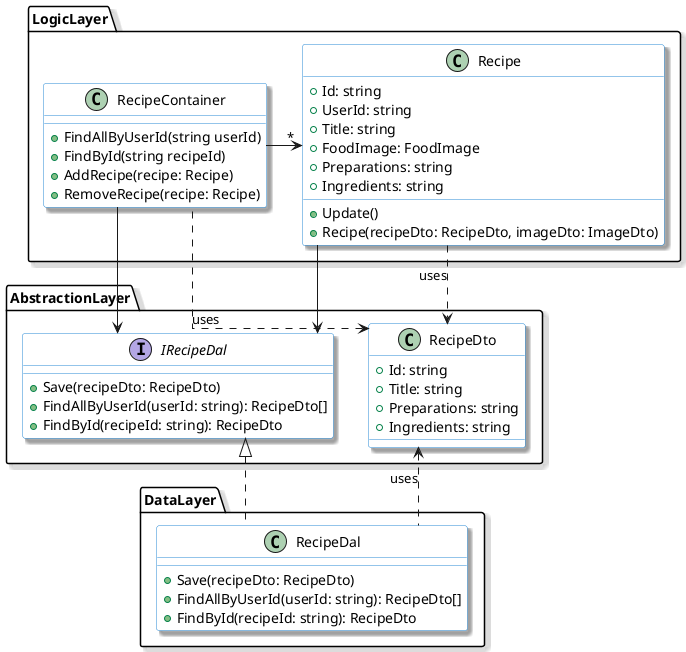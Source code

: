 @startuml
skinparam linetype ortho
skinparam shadowing true
skinparam handwritten false

skinparam class {
    BackgroundColor white
    BorderColor #2688d4
}

package LogicLayer {
    class RecipeContainer {
        + FindAllByUserId(string userId)
        + FindById(string recipeId)
        + AddRecipe(recipe: Recipe)
        + RemoveRecipe(recipe: Recipe)
    }
    
    class Recipe {
        + Id: string
        + UserId: string
        + Title: string
        + FoodImage: FoodImage
        + Preparations: string
        + Ingredients: string
        
        + Update()
        + Recipe(recipeDto: RecipeDto, imageDto: ImageDto)
    }
}

package AbstractionLayer {
    class RecipeDto{
        + Id: string
        + Title: string
        + Preparations: string
        + Ingredients: string
    }
    
    interface IRecipeDal{
        + Save(recipeDto: RecipeDto)
        + FindAllByUserId(userId: string): RecipeDto[]
        + FindById(recipeId: string): RecipeDto
    }
}

package DataLayer {
    class RecipeDal {
        + Save(recipeDto: RecipeDto)
        + FindAllByUserId(userId: string): RecipeDto[]
        + FindById(recipeId: string): RecipeDto
    }
}


RecipeDal .u.|> IRecipeDal
RecipeContainer -r-> "*" Recipe

Recipe .r.> RecipeDto : uses
RecipeContainer .u.> RecipeDto : uses
RecipeDal .u.> RecipeDto : uses

Recipe -d-> IRecipeDal
RecipeContainer -d-> IRecipeDal

@enduml